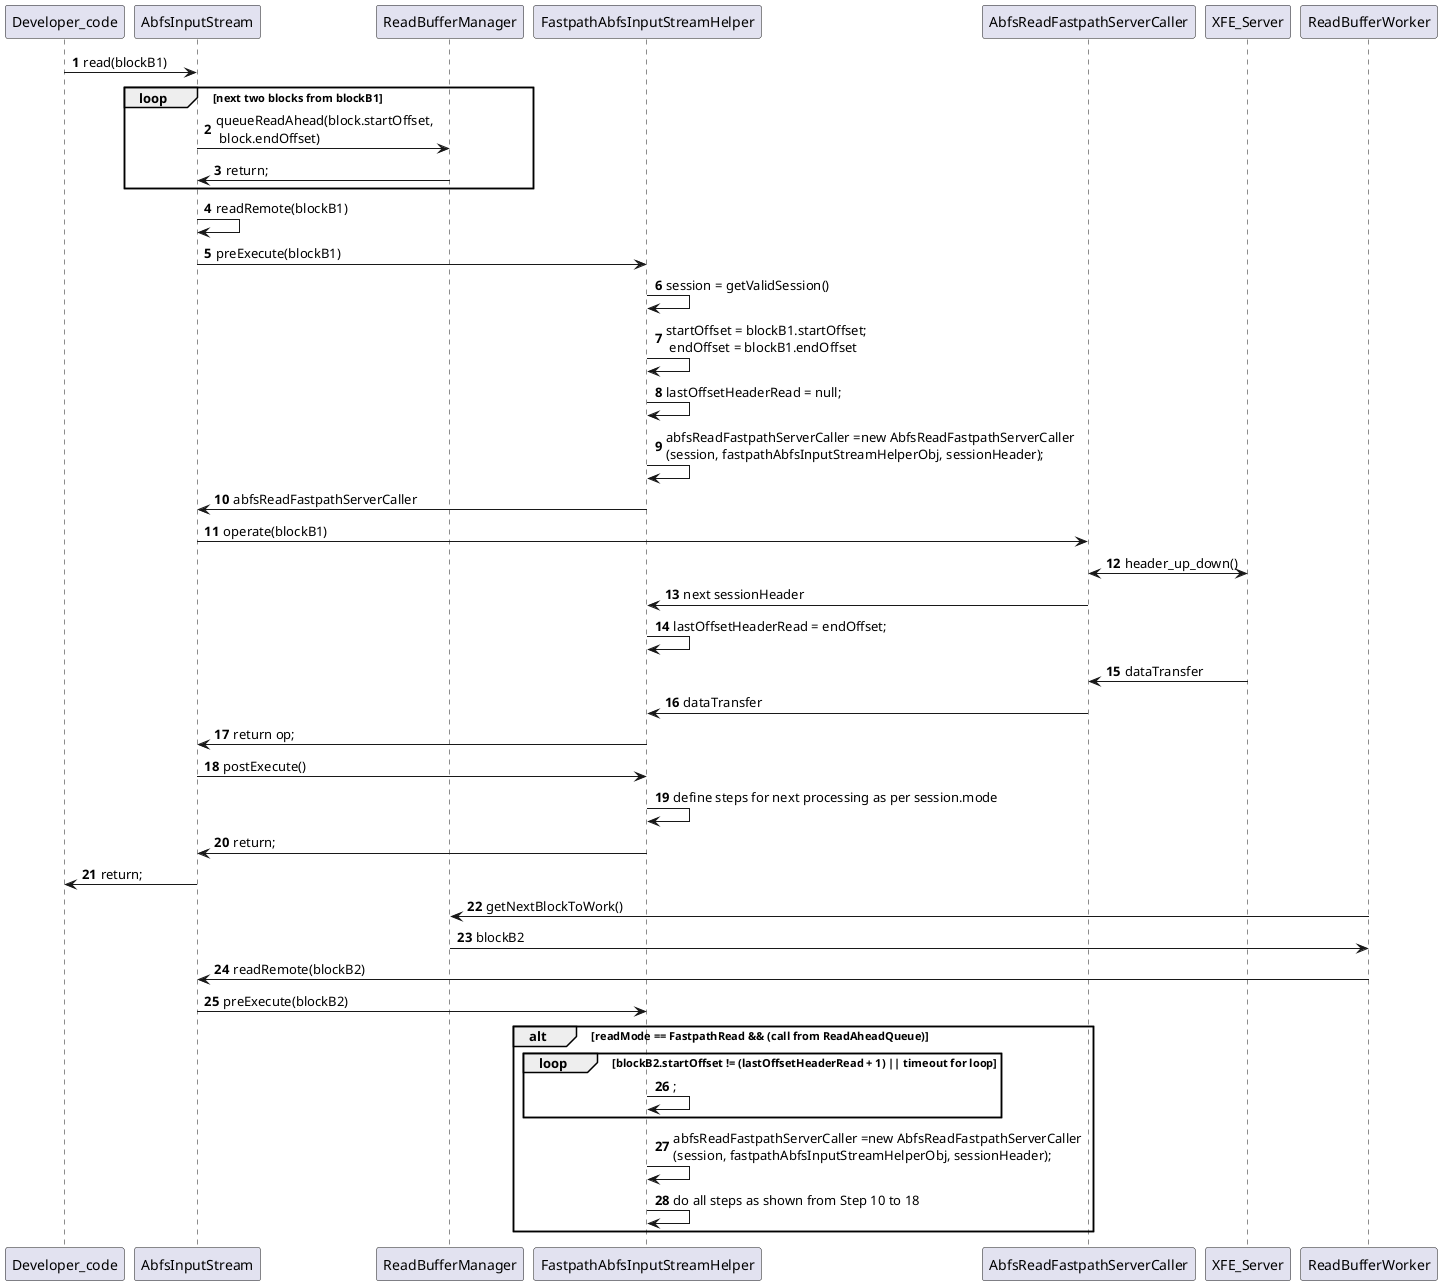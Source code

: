 @startuml
'https://plantuml.com/sequence-diagram

autonumber

Developer_code -> AbfsInputStream: read(blockB1)
loop next two blocks from blockB1
AbfsInputStream -> ReadBufferManager: queueReadAhead(block.startOffset,\n block.endOffset)
ReadBufferManager -> AbfsInputStream: return;
end
AbfsInputStream -> AbfsInputStream: readRemote(blockB1)
AbfsInputStream -> FastpathAbfsInputStreamHelper: preExecute(blockB1)
FastpathAbfsInputStreamHelper -> FastpathAbfsInputStreamHelper: session = getValidSession()
FastpathAbfsInputStreamHelper -> FastpathAbfsInputStreamHelper: startOffset = blockB1.startOffset;\n endOffset = blockB1.endOffset
FastpathAbfsInputStreamHelper -> FastpathAbfsInputStreamHelper: lastOffsetHeaderRead = null;
FastpathAbfsInputStreamHelper -> FastpathAbfsInputStreamHelper: abfsReadFastpathServerCaller =new AbfsReadFastpathServerCaller\n(session, fastpathAbfsInputStreamHelperObj, sessionHeader);
FastpathAbfsInputStreamHelper -> AbfsInputStream: abfsReadFastpathServerCaller
AbfsInputStream -> AbfsReadFastpathServerCaller: operate(blockB1)
AbfsReadFastpathServerCaller <-> XFE_Server: header_up_down()
AbfsReadFastpathServerCaller -> FastpathAbfsInputStreamHelper: next sessionHeader
FastpathAbfsInputStreamHelper -> FastpathAbfsInputStreamHelper: lastOffsetHeaderRead = endOffset;
AbfsReadFastpathServerCaller <- XFE_Server: dataTransfer
FastpathAbfsInputStreamHelper <- AbfsReadFastpathServerCaller: dataTransfer
FastpathAbfsInputStreamHelper -> AbfsInputStream: return op;
AbfsInputStream -> FastpathAbfsInputStreamHelper: postExecute()
FastpathAbfsInputStreamHelper -> FastpathAbfsInputStreamHelper:define steps for next processing as per session.mode
FastpathAbfsInputStreamHelper -> AbfsInputStream: return;
AbfsInputStream -> Developer_code: return;
ReadBufferWorker -> ReadBufferManager: getNextBlockToWork()
ReadBufferManager -> ReadBufferWorker: blockB2
ReadBufferWorker -> AbfsInputStream: readRemote(blockB2)
AbfsInputStream -> FastpathAbfsInputStreamHelper: preExecute(blockB2)
alt readMode == FastpathRead && (call from ReadAheadQueue)
loop blockB2.startOffset != (lastOffsetHeaderRead + 1) || timeout for loop
FastpathAbfsInputStreamHelper -> FastpathAbfsInputStreamHelper:;
end
FastpathAbfsInputStreamHelper -> FastpathAbfsInputStreamHelper: abfsReadFastpathServerCaller =new AbfsReadFastpathServerCaller\n(session, fastpathAbfsInputStreamHelperObj, sessionHeader);
FastpathAbfsInputStreamHelper -> FastpathAbfsInputStreamHelper: do all steps as shown from Step 10 to 18
end
@enduml